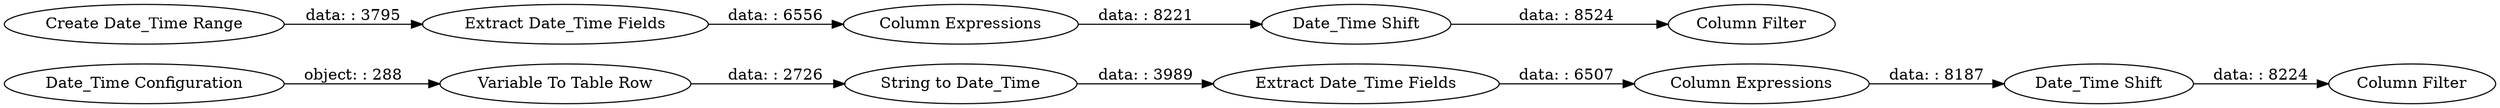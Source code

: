 digraph {
	"-1041702173986468936_27" [label="Column Expressions"]
	"-1041702173986468936_20" [label="Variable To Table Row"]
	"-1041702173986468936_25" [label="String to Date_Time"]
	"-1041702173986468936_28" [label="Date_Time Shift"]
	"-1041702173986468936_15" [label="Extract Date_Time Fields"]
	"-1041702173986468936_17" [label="Date_Time Shift"]
	"-1041702173986468936_10" [label="Create Date_Time Range"]
	"-1041702173986468936_26" [label="Extract Date_Time Fields"]
	"-1041702173986468936_16" [label="Column Expressions"]
	"-1041702173986468936_29" [label="Column Filter"]
	"-1041702173986468936_19" [label="Date_Time Configuration"]
	"-1041702173986468936_18" [label="Column Filter"]
	"-1041702173986468936_25" -> "-1041702173986468936_26" [label="data: : 3989"]
	"-1041702173986468936_17" -> "-1041702173986468936_18" [label="data: : 8524"]
	"-1041702173986468936_19" -> "-1041702173986468936_20" [label="object: : 288"]
	"-1041702173986468936_28" -> "-1041702173986468936_29" [label="data: : 8224"]
	"-1041702173986468936_27" -> "-1041702173986468936_28" [label="data: : 8187"]
	"-1041702173986468936_10" -> "-1041702173986468936_15" [label="data: : 3795"]
	"-1041702173986468936_16" -> "-1041702173986468936_17" [label="data: : 8221"]
	"-1041702173986468936_20" -> "-1041702173986468936_25" [label="data: : 2726"]
	"-1041702173986468936_26" -> "-1041702173986468936_27" [label="data: : 6507"]
	"-1041702173986468936_15" -> "-1041702173986468936_16" [label="data: : 6556"]
	rankdir=LR
}
